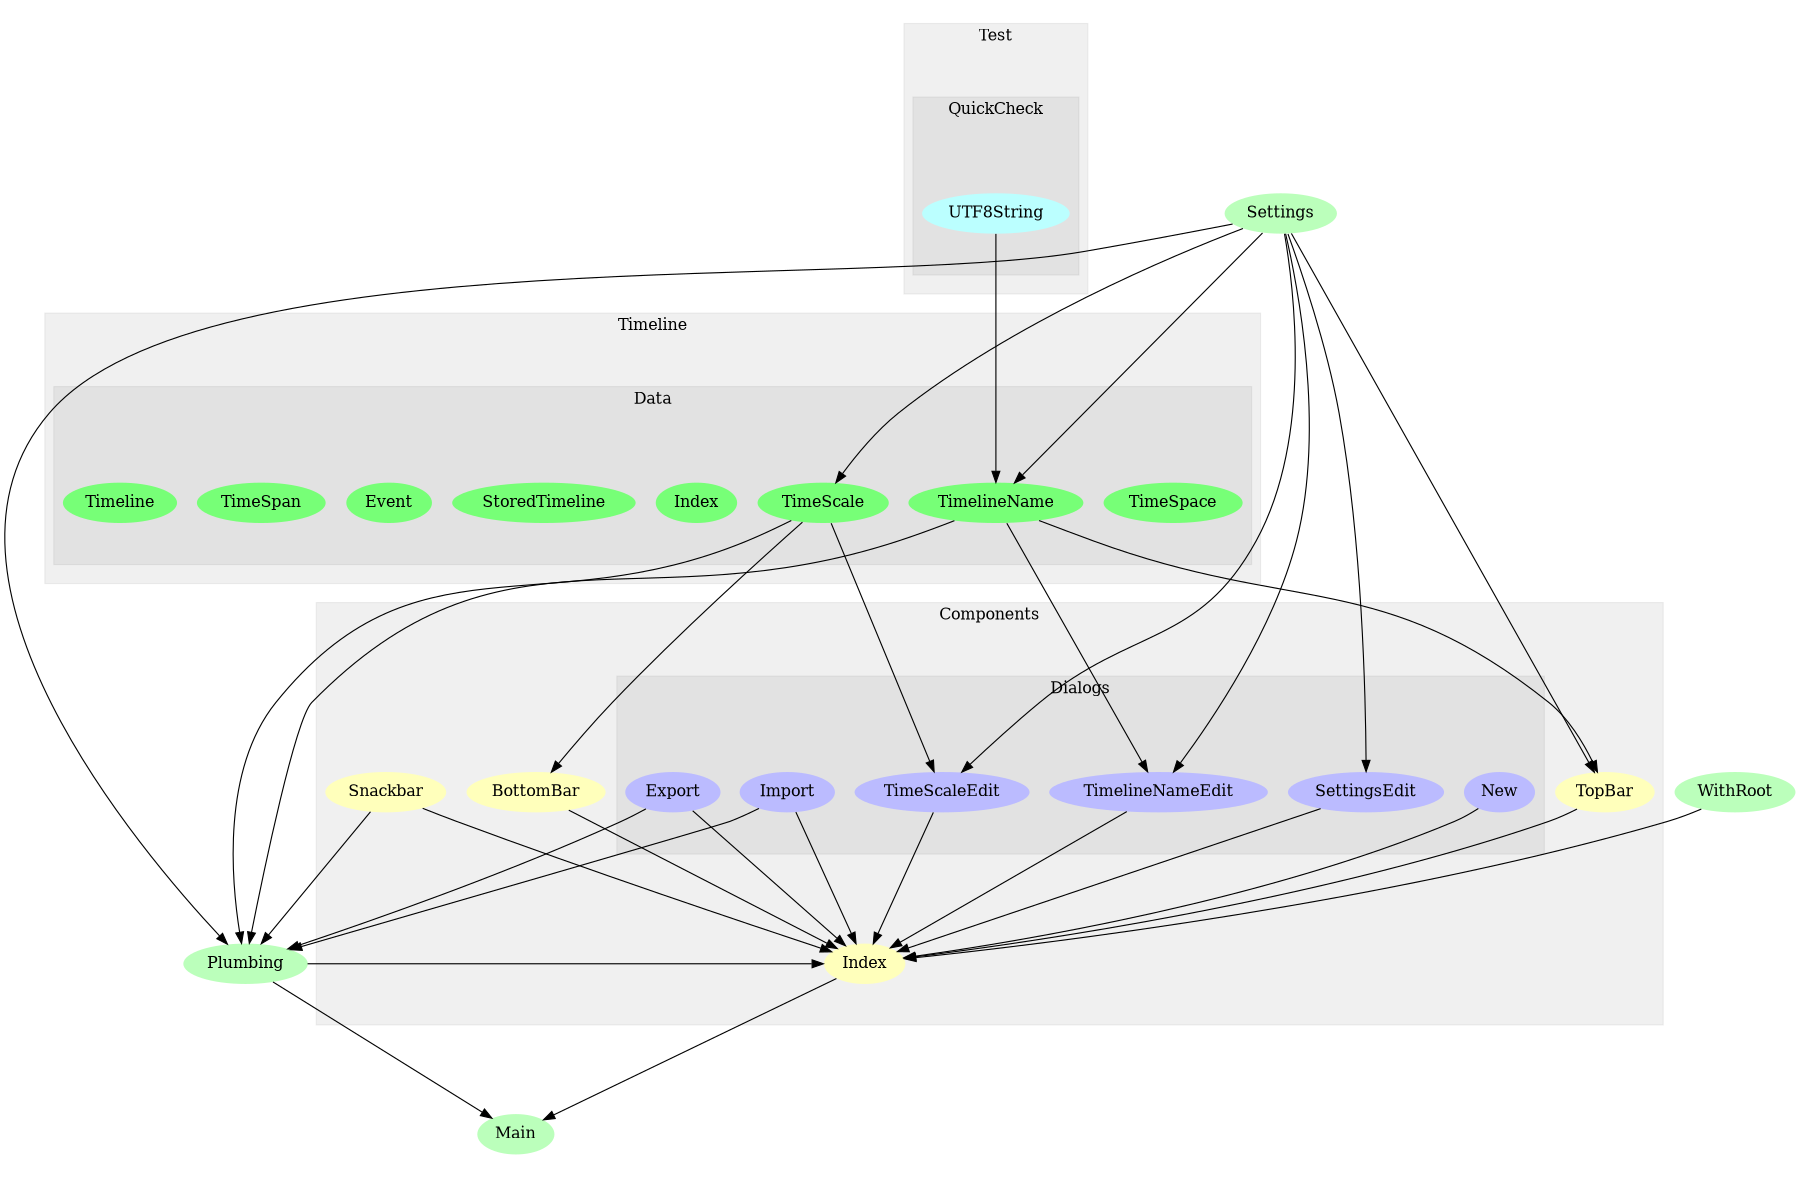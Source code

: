 digraph Modules {
size="12,8";
ratio="fill";
u10[label="Settings",style="filled",fillcolor="#bbffbb",penwidth="0"];
u11[label="Plumbing",style="filled",fillcolor="#bbffbb",penwidth="0"];
u13[label="Main",style="filled",fillcolor="#bbffbb",penwidth="0"];
u22[label="WithRoot",style="filled",fillcolor="#bbffbb",penwidth="0"];
subgraph cluster_0 {
label="Components";
color="#0000000F";
style="filled";
u0[label="BottomBar",style="filled",fillcolor="#ffffbb",penwidth="0"];
u7[label="TopBar",style="filled",fillcolor="#ffffbb",penwidth="0"];
u8[label="Index",style="filled",fillcolor="#ffffbb",penwidth="0"];
u9[label="Snackbar",style="filled",fillcolor="#ffffbb",penwidth="0"];
subgraph cluster_1 {
label="Dialogs";
color="#0000000F";
style="filled";
u1[label="Import",style="filled",fillcolor="#bbbbff",penwidth="0"];
u2[label="SettingsEdit",style="filled",fillcolor="#bbbbff",penwidth="0"];
u3[label="TimelineNameEdit",style="filled",fillcolor="#bbbbff",penwidth="0"];
u4[label="TimeScaleEdit",style="filled",fillcolor="#bbbbff",penwidth="0"];
u5[label="Export",style="filled",fillcolor="#bbbbff",penwidth="0"];
u6[label="New",style="filled",fillcolor="#bbbbff",penwidth="0"];

}

}
subgraph cluster_2 {
label="Test";
color="#0000000F";
style="filled";
subgraph cluster_3 {
label="QuickCheck";
color="#0000000F";
style="filled";
u12[label="UTF8String",style="filled",fillcolor="#bbffff",penwidth="0"];

}

}
subgraph cluster_4 {
label="Timeline";
color="#0000000F";
style="filled";
subgraph cluster_5 {
label="Data";
color="#0000000F";
style="filled";
u14[label="TimeSpace",style="filled",fillcolor="#77ff77",penwidth="0"];
u15[label="TimeScale",style="filled",fillcolor="#77ff77",penwidth="0"];
u16[label="TimelineName",style="filled",fillcolor="#77ff77",penwidth="0"];
u17[label="Index",style="filled",fillcolor="#77ff77",penwidth="0"];
u18[label="StoredTimeline",style="filled",fillcolor="#77ff77",penwidth="0"];
u19[label="Event",style="filled",fillcolor="#77ff77",penwidth="0"];
u20[label="TimeSpan",style="filled",fillcolor="#77ff77",penwidth="0"];
u21[label="Timeline",style="filled",fillcolor="#77ff77",penwidth="0"];

}

}
u15 -> u0;
u10 -> u2;
u10 -> u3;
u16 -> u3;
u10 -> u4;
u15 -> u4;
u10 -> u7;
u16 -> u7;
u0 -> u8;
u1 -> u8;
u2 -> u8;
u3 -> u8;
u4 -> u8;
u5 -> u8;
u6 -> u8;
u7 -> u8;
u9 -> u8;
u11 -> u8;
u22 -> u8;
u1 -> u11;
u5 -> u11;
u9 -> u11;
u10 -> u11;
u15 -> u11;
u16 -> u11;
u8 -> u13;
u11 -> u13;
u10 -> u15;
u10 -> u16;
u12 -> u16;

}
